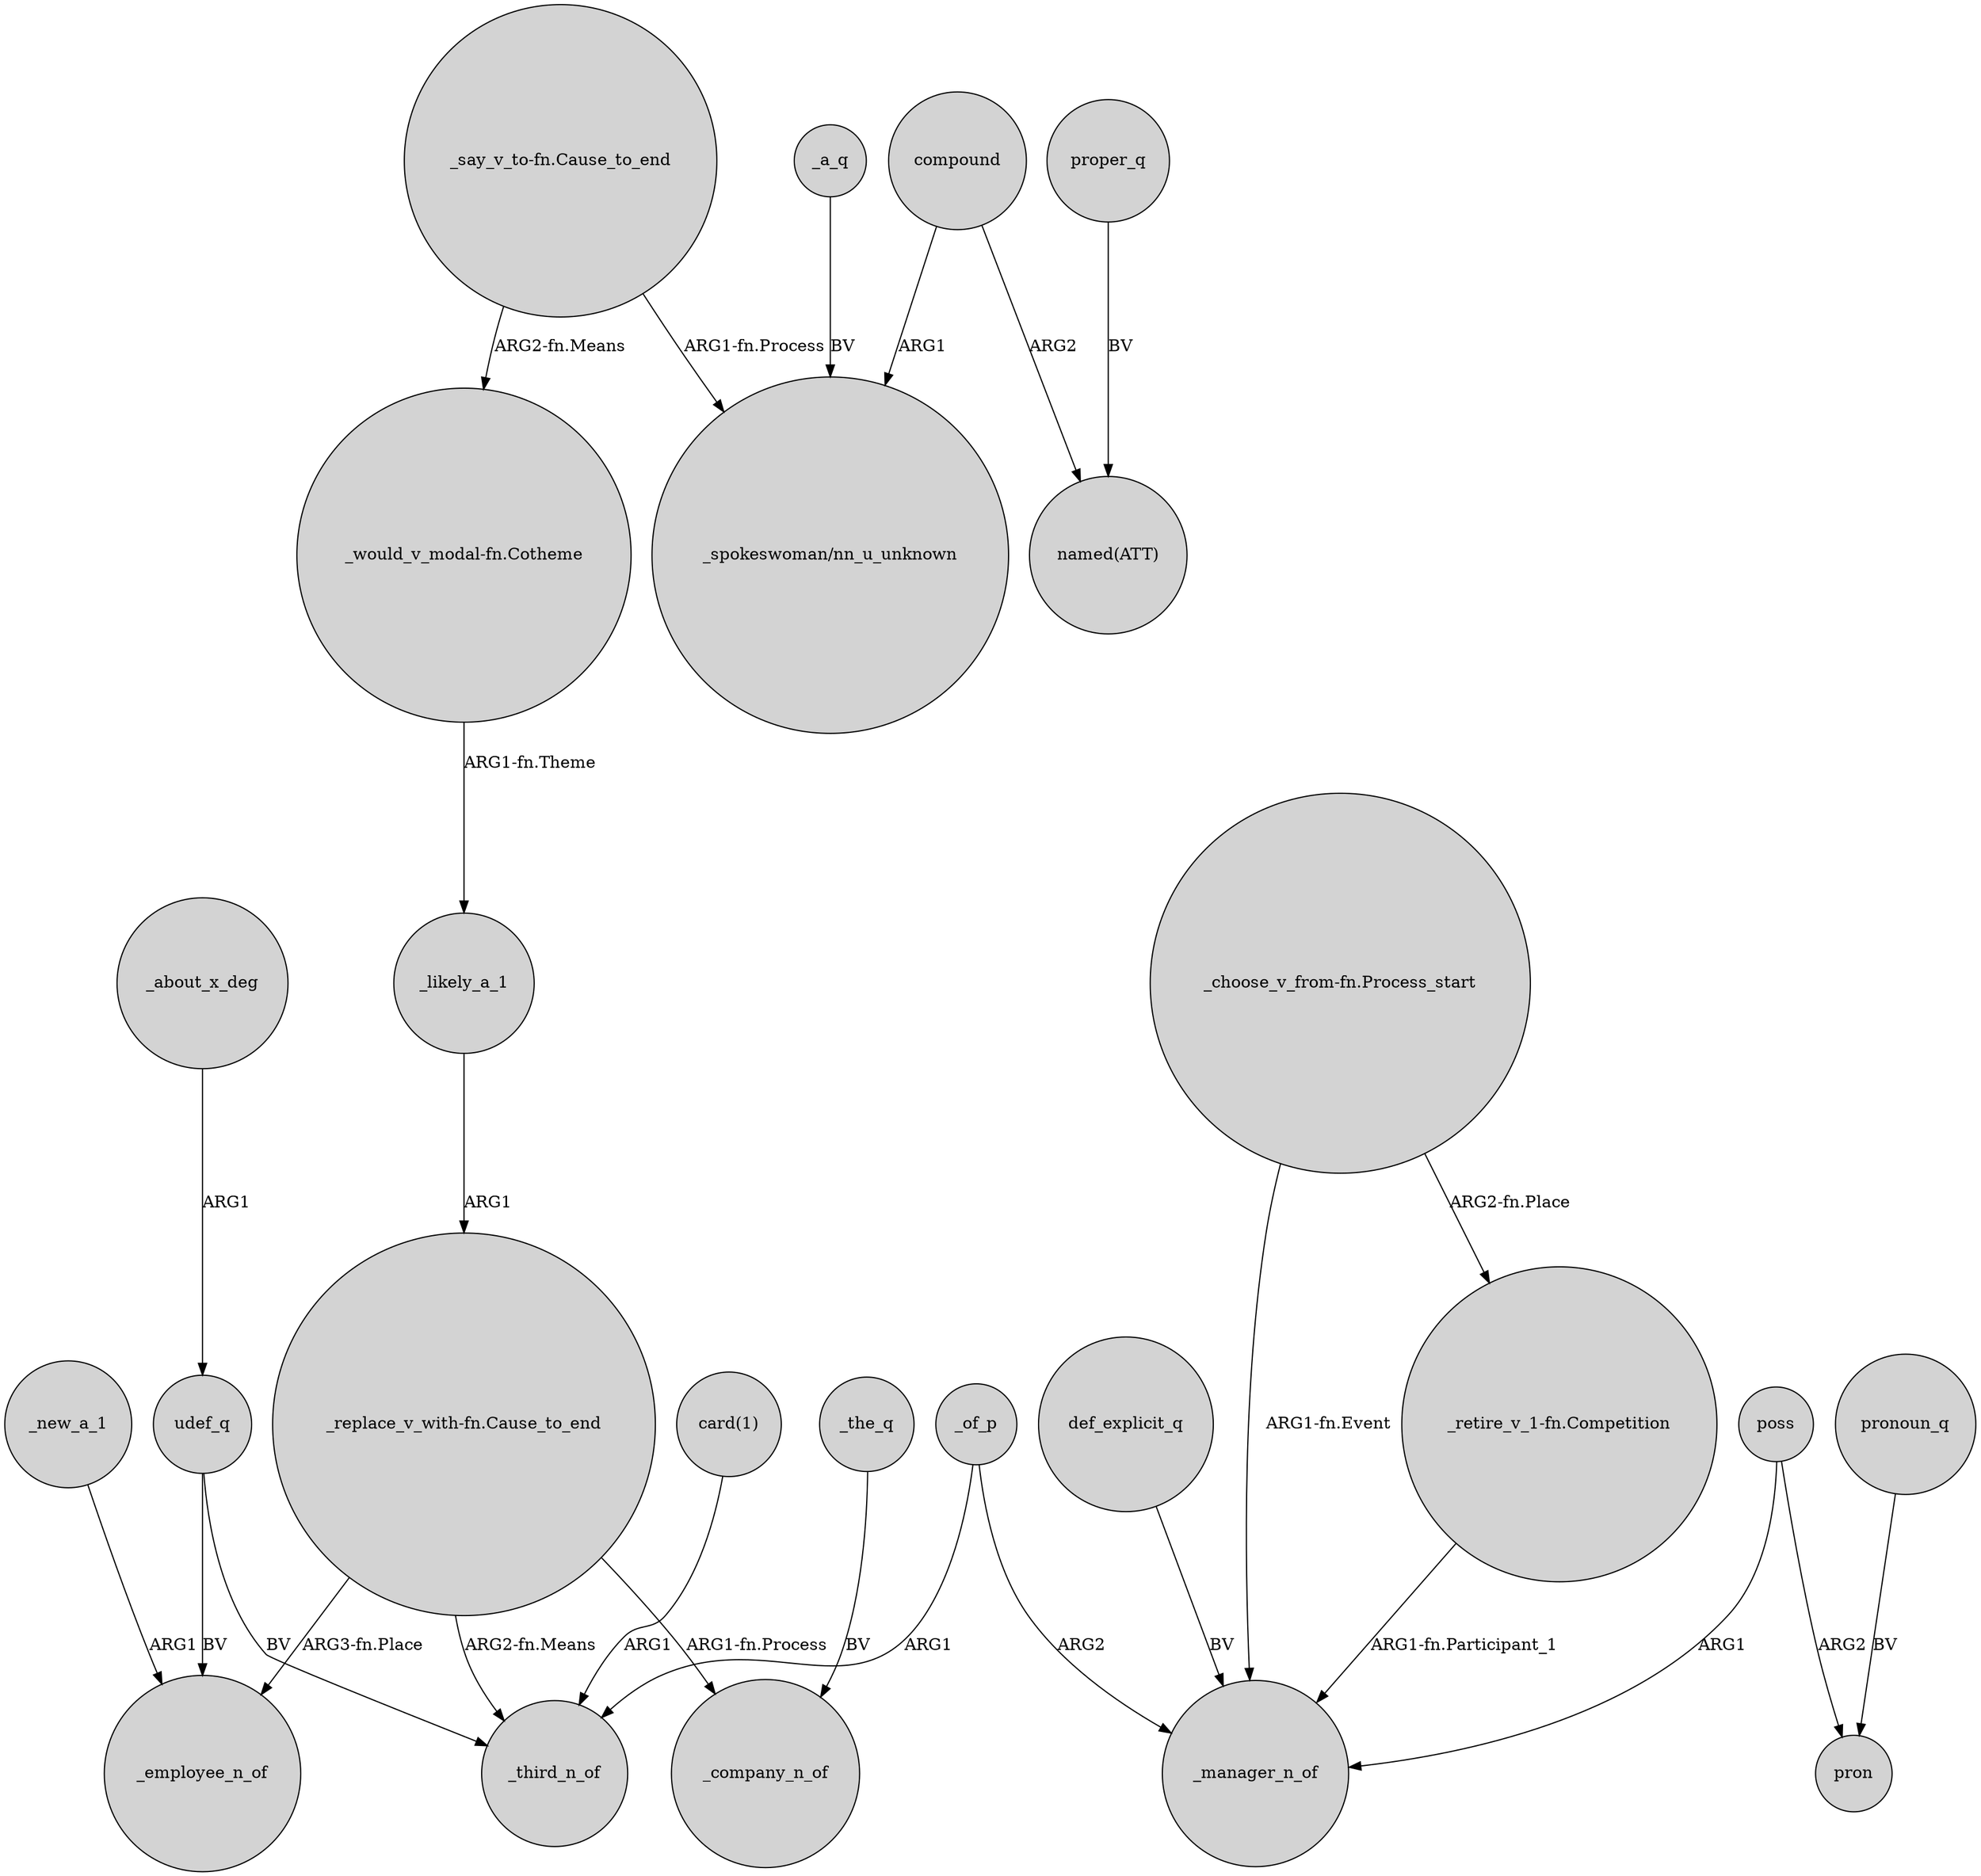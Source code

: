 digraph {
	node [shape=circle style=filled]
	_new_a_1 -> _employee_n_of [label=ARG1]
	proper_q -> "named(ATT)" [label=BV]
	"_replace_v_with-fn.Cause_to_end" -> _employee_n_of [label="ARG3-fn.Place"]
	_a_q -> "_spokeswoman/nn_u_unknown" [label=BV]
	compound -> "named(ATT)" [label=ARG2]
	_of_p -> _manager_n_of [label=ARG2]
	"card(1)" -> _third_n_of [label=ARG1]
	"_say_v_to-fn.Cause_to_end" -> "_spokeswoman/nn_u_unknown" [label="ARG1-fn.Process"]
	def_explicit_q -> _manager_n_of [label=BV]
	"_replace_v_with-fn.Cause_to_end" -> _third_n_of [label="ARG2-fn.Means"]
	poss -> _manager_n_of [label=ARG1]
	_about_x_deg -> udef_q [label=ARG1]
	"_choose_v_from-fn.Process_start" -> "_retire_v_1-fn.Competition" [label="ARG2-fn.Place"]
	pronoun_q -> pron [label=BV]
	"_would_v_modal-fn.Cotheme" -> _likely_a_1 [label="ARG1-fn.Theme"]
	poss -> pron [label=ARG2]
	_likely_a_1 -> "_replace_v_with-fn.Cause_to_end" [label=ARG1]
	"_replace_v_with-fn.Cause_to_end" -> _company_n_of [label="ARG1-fn.Process"]
	compound -> "_spokeswoman/nn_u_unknown" [label=ARG1]
	"_choose_v_from-fn.Process_start" -> _manager_n_of [label="ARG1-fn.Event"]
	"_say_v_to-fn.Cause_to_end" -> "_would_v_modal-fn.Cotheme" [label="ARG2-fn.Means"]
	udef_q -> _employee_n_of [label=BV]
	_of_p -> _third_n_of [label=ARG1]
	_the_q -> _company_n_of [label=BV]
	udef_q -> _third_n_of [label=BV]
	"_retire_v_1-fn.Competition" -> _manager_n_of [label="ARG1-fn.Participant_1"]
}
